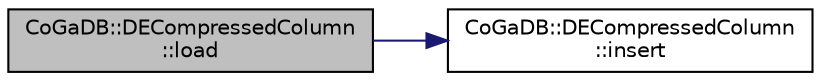 digraph "CoGaDB::DECompressedColumn::load"
{
  edge [fontname="Helvetica",fontsize="10",labelfontname="Helvetica",labelfontsize="10"];
  node [fontname="Helvetica",fontsize="10",shape=record];
  rankdir="LR";
  Node1 [label="CoGaDB::DECompressedColumn\l::load",height=0.2,width=0.4,color="black", fillcolor="grey75", style="filled", fontcolor="black"];
  Node1 -> Node2 [color="midnightblue",fontsize="10",style="solid",fontname="Helvetica"];
  Node2 [label="CoGaDB::DECompressedColumn\l::insert",height=0.2,width=0.4,color="black", fillcolor="white", style="filled",URL="$classCoGaDB_1_1DECompressedColumn.htm#a7fda87de53e372a6fd6cad420dde52d3",tooltip="appends a value new_Value to end of column "];
}
